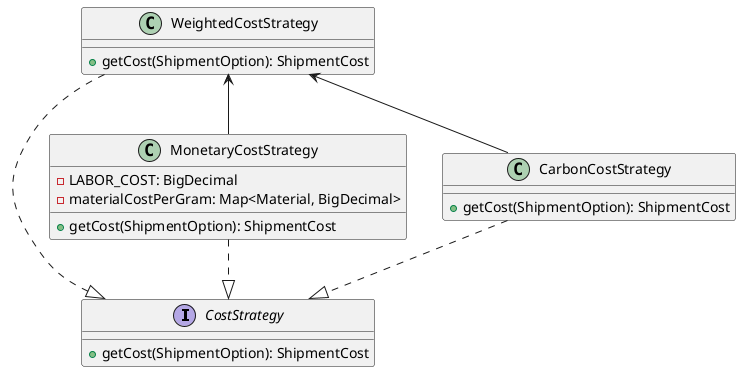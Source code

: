 @startuml

interface CostStrategy {
    + getCost(ShipmentOption): ShipmentCost
}

class MonetaryCostStrategy {
    - LABOR_COST: BigDecimal
    - materialCostPerGram: Map<Material, BigDecimal>
    + getCost(ShipmentOption): ShipmentCost
}

class CarbonCostStrategy {
    + getCost(ShipmentOption): ShipmentCost
}

class WeightedCostStrategy {
    + getCost(ShipmentOption): ShipmentCost
}

MonetaryCostStrategy ..|> CostStrategy
CarbonCostStrategy ..|> CostStrategy
WeightedCostStrategy ..|> CostStrategy
WeightedCostStrategy <-- MonetaryCostStrategy
WeightedCostStrategy <-- CarbonCostStrategy


@enduml